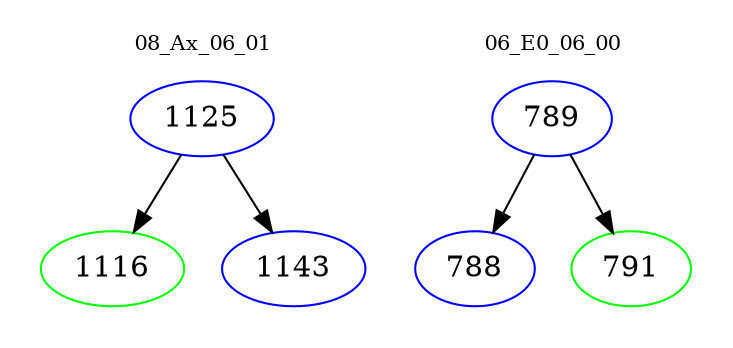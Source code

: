 digraph{
subgraph cluster_0 {
color = white
label = "08_Ax_06_01";
fontsize=10;
T0_1125 [label="1125", color="blue"]
T0_1125 -> T0_1116 [color="black"]
T0_1116 [label="1116", color="green"]
T0_1125 -> T0_1143 [color="black"]
T0_1143 [label="1143", color="blue"]
}
subgraph cluster_1 {
color = white
label = "06_E0_06_00";
fontsize=10;
T1_789 [label="789", color="blue"]
T1_789 -> T1_788 [color="black"]
T1_788 [label="788", color="blue"]
T1_789 -> T1_791 [color="black"]
T1_791 [label="791", color="green"]
}
}
